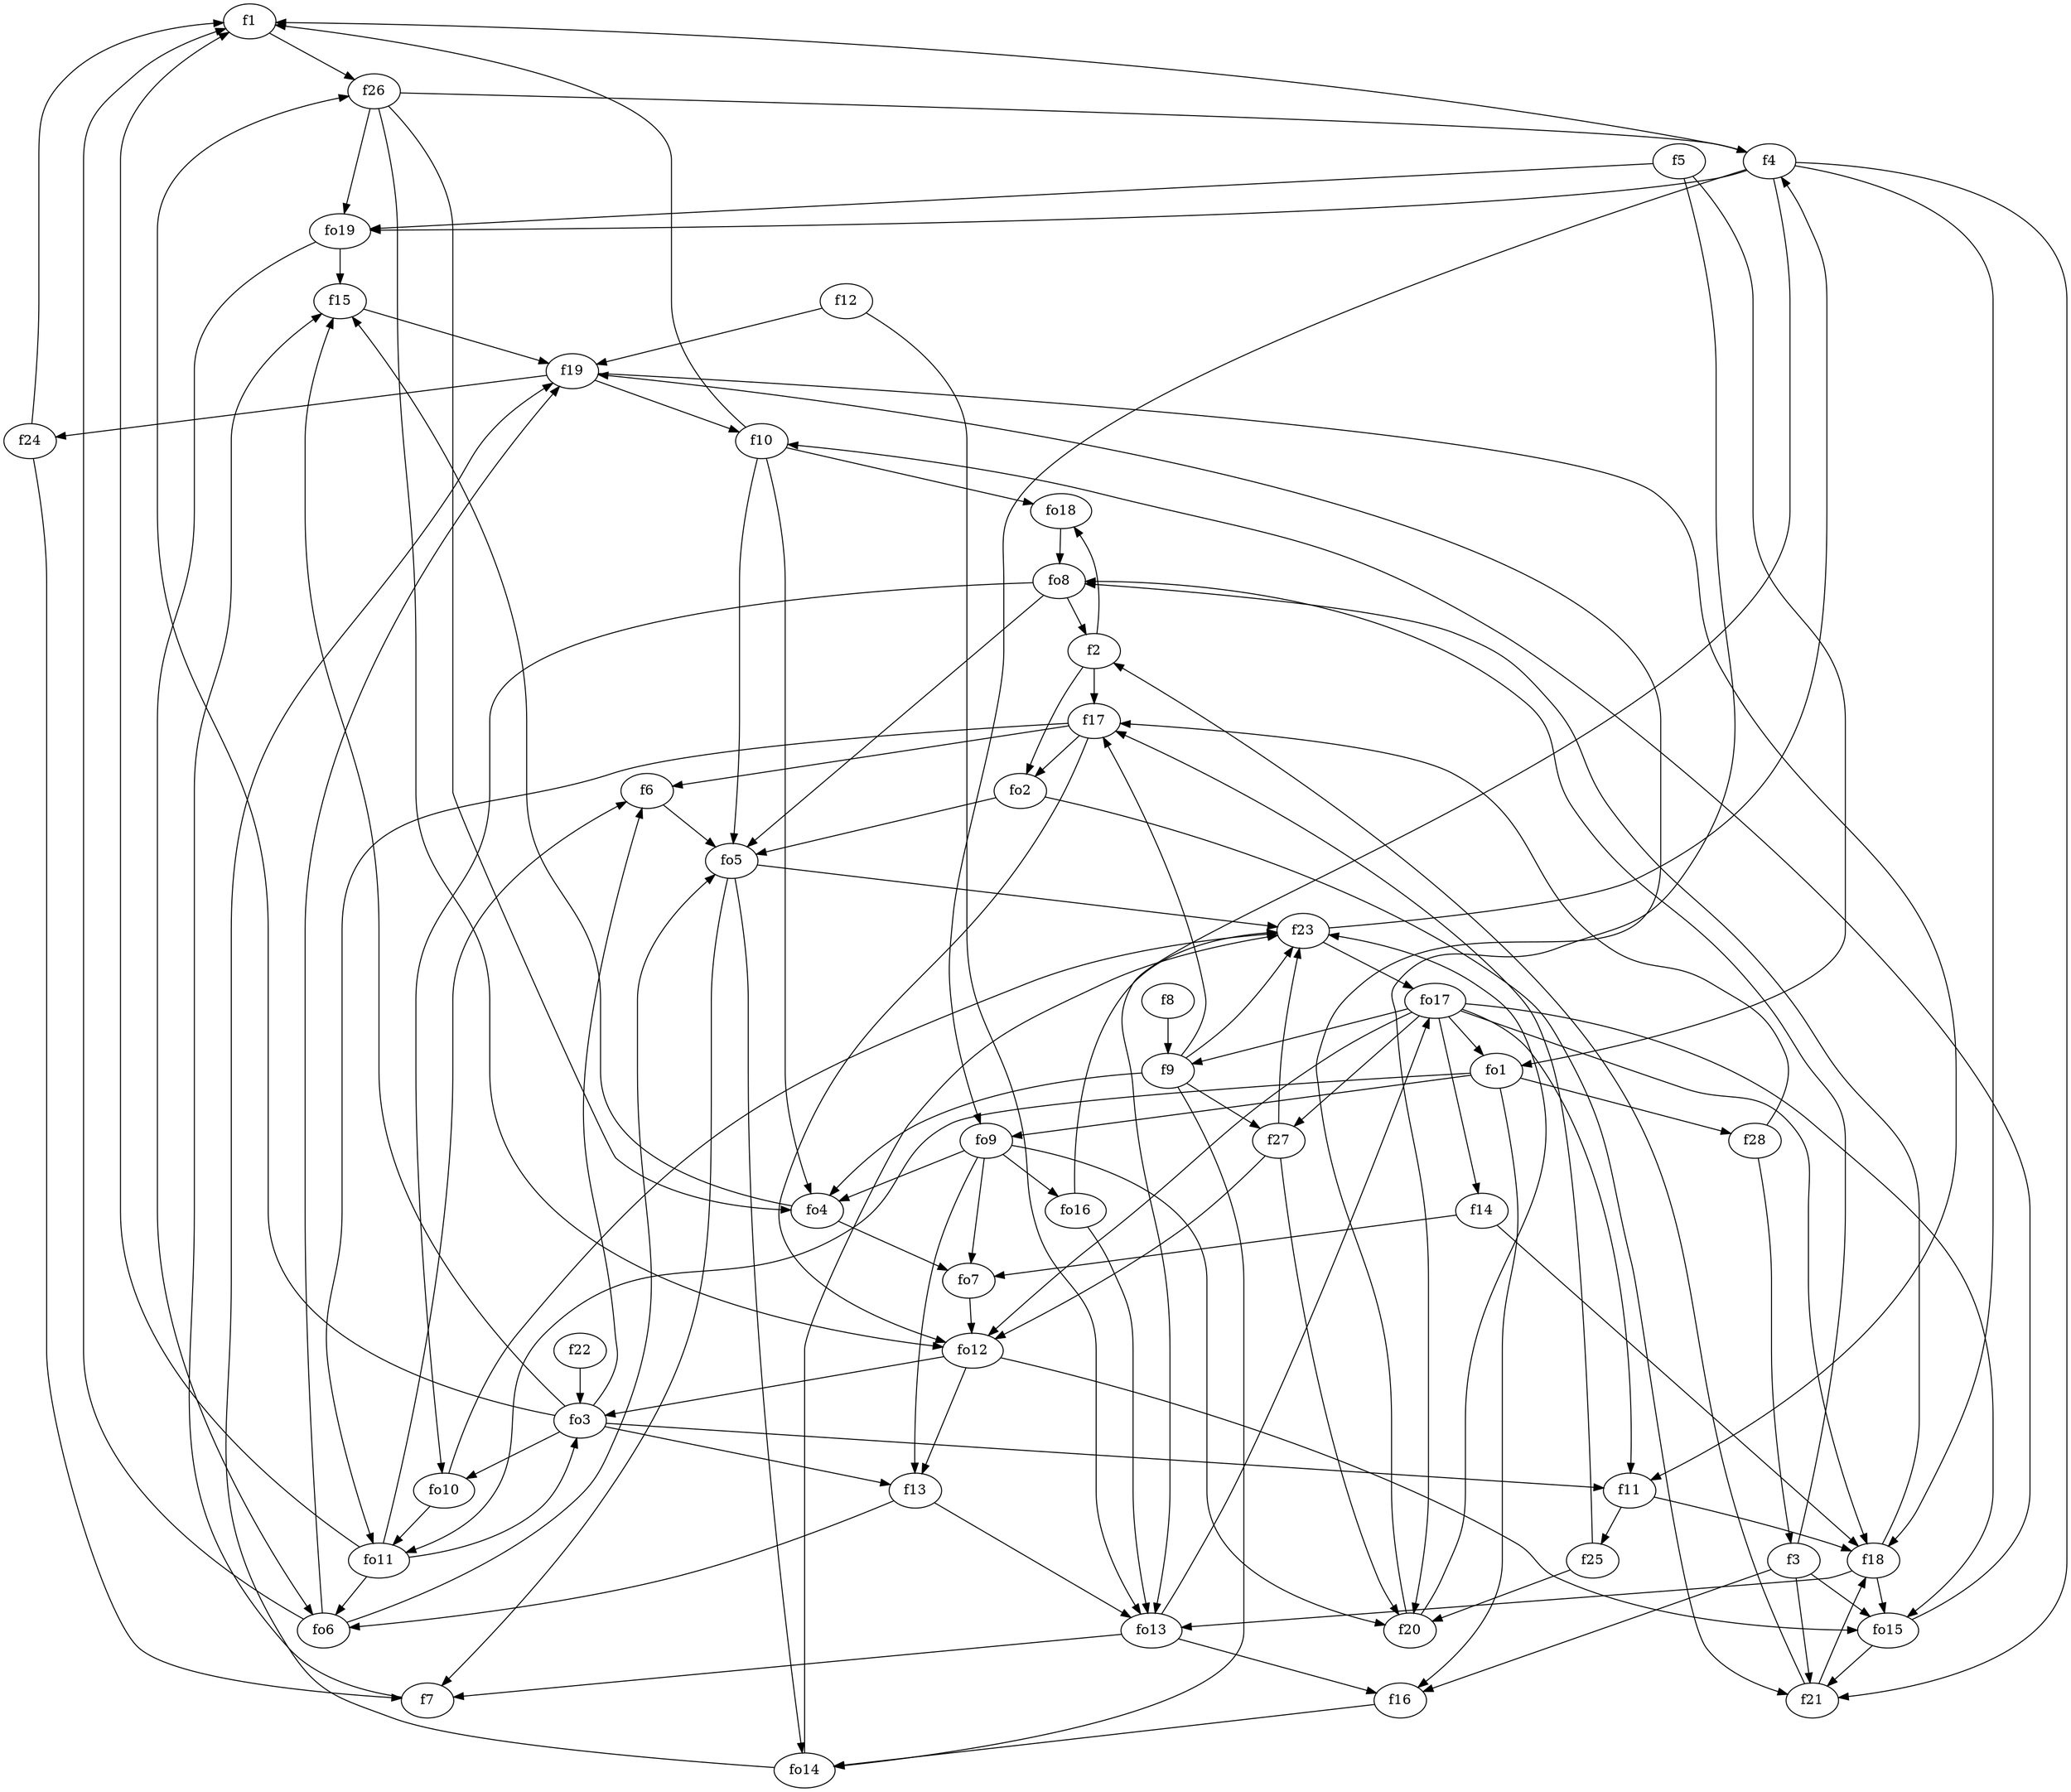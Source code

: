 strict digraph  {
f1;
f2;
f3;
f4;
f5;
f6;
f7;
f8;
f9;
f10;
f11;
f12;
f13;
f14;
f15;
f16;
f17;
f18;
f19;
f20;
f21;
f22;
f23;
f24;
f25;
f26;
f27;
f28;
fo1;
fo2;
fo3;
fo4;
fo5;
fo6;
fo7;
fo8;
fo9;
fo10;
fo11;
fo12;
fo13;
fo14;
fo15;
fo16;
fo17;
fo18;
fo19;
f1 -> f26  [weight=2];
f2 -> fo18  [weight=2];
f2 -> f17  [weight=2];
f2 -> fo2  [weight=2];
f3 -> f16  [weight=2];
f3 -> fo8  [weight=2];
f3 -> f21  [weight=2];
f3 -> fo15  [weight=2];
f4 -> fo9  [weight=2];
f4 -> fo19  [weight=2];
f4 -> f18  [weight=2];
f4 -> fo13  [weight=2];
f4 -> f1  [weight=2];
f4 -> f21  [weight=2];
f5 -> fo19  [weight=2];
f5 -> f20  [weight=2];
f5 -> fo1  [weight=2];
f6 -> fo5  [weight=2];
f7 -> f15  [weight=2];
f8 -> f9  [weight=2];
f9 -> f17  [weight=2];
f9 -> f27  [weight=2];
f9 -> f23  [weight=2];
f9 -> fo14  [weight=2];
f9 -> fo4  [weight=2];
f10 -> f1  [weight=2];
f10 -> fo18  [weight=2];
f10 -> fo4  [weight=2];
f10 -> fo5  [weight=2];
f11 -> f25  [weight=2];
f11 -> f18  [weight=2];
f12 -> f19  [weight=2];
f12 -> fo13  [weight=2];
f13 -> fo6  [weight=2];
f13 -> fo13  [weight=2];
f14 -> f18  [weight=2];
f14 -> fo7  [weight=2];
f15 -> f19  [weight=2];
f16 -> fo14  [weight=2];
f17 -> fo12  [weight=2];
f17 -> f6  [weight=2];
f17 -> fo2  [weight=2];
f17 -> fo11  [weight=2];
f18 -> fo8  [weight=2];
f18 -> fo15  [weight=2];
f18 -> fo13  [weight=2];
f19 -> f10  [weight=2];
f19 -> f11  [weight=2];
f19 -> f24  [weight=2];
f20 -> f23  [weight=2];
f20 -> f19  [weight=2];
f21 -> f2  [weight=2];
f21 -> f18  [weight=2];
f22 -> fo3  [weight=2];
f23 -> f4  [weight=2];
f23 -> fo17  [weight=2];
f24 -> f7  [weight=2];
f24 -> f1  [weight=2];
f25 -> f20  [weight=2];
f25 -> f17  [weight=2];
f26 -> fo19  [weight=2];
f26 -> fo12  [weight=2];
f26 -> fo4  [weight=2];
f26 -> f4  [weight=2];
f27 -> fo12  [weight=2];
f27 -> f20  [weight=2];
f27 -> f23  [weight=2];
f28 -> f3  [weight=2];
f28 -> f17  [weight=2];
fo1 -> fo9  [weight=2];
fo1 -> fo11  [weight=2];
fo1 -> f28  [weight=2];
fo1 -> f16  [weight=2];
fo2 -> f21  [weight=2];
fo2 -> fo5  [weight=2];
fo3 -> fo10  [weight=2];
fo3 -> f15  [weight=2];
fo3 -> f6  [weight=2];
fo3 -> f13  [weight=2];
fo3 -> f11  [weight=2];
fo3 -> f26  [weight=2];
fo4 -> fo7  [weight=2];
fo4 -> f15  [weight=2];
fo5 -> f23  [weight=2];
fo5 -> fo14  [weight=2];
fo5 -> f7  [weight=2];
fo6 -> f19  [weight=2];
fo6 -> fo5  [weight=2];
fo6 -> f1  [weight=2];
fo7 -> fo12  [weight=2];
fo8 -> f2  [weight=2];
fo8 -> fo10  [weight=2];
fo8 -> fo5  [weight=2];
fo9 -> f20  [weight=2];
fo9 -> f13  [weight=2];
fo9 -> fo7  [weight=2];
fo9 -> fo4  [weight=2];
fo9 -> fo16  [weight=2];
fo10 -> f23  [weight=2];
fo10 -> fo11  [weight=2];
fo11 -> f1  [weight=2];
fo11 -> fo3  [weight=2];
fo11 -> fo6  [weight=2];
fo11 -> f6  [weight=2];
fo12 -> fo15  [weight=2];
fo12 -> f13  [weight=2];
fo12 -> fo3  [weight=2];
fo13 -> f7  [weight=2];
fo13 -> fo17  [weight=2];
fo13 -> f16  [weight=2];
fo14 -> f23  [weight=2];
fo14 -> f19  [weight=2];
fo15 -> f21  [weight=2];
fo15 -> f10  [weight=2];
fo16 -> fo13  [weight=2];
fo16 -> f23  [weight=2];
fo17 -> f18  [weight=2];
fo17 -> fo1  [weight=2];
fo17 -> f11  [weight=2];
fo17 -> fo15  [weight=2];
fo17 -> f14  [weight=2];
fo17 -> f9  [weight=2];
fo17 -> f27  [weight=2];
fo17 -> fo12  [weight=2];
fo18 -> fo8  [weight=2];
fo19 -> f15  [weight=2];
fo19 -> fo6  [weight=2];
}
